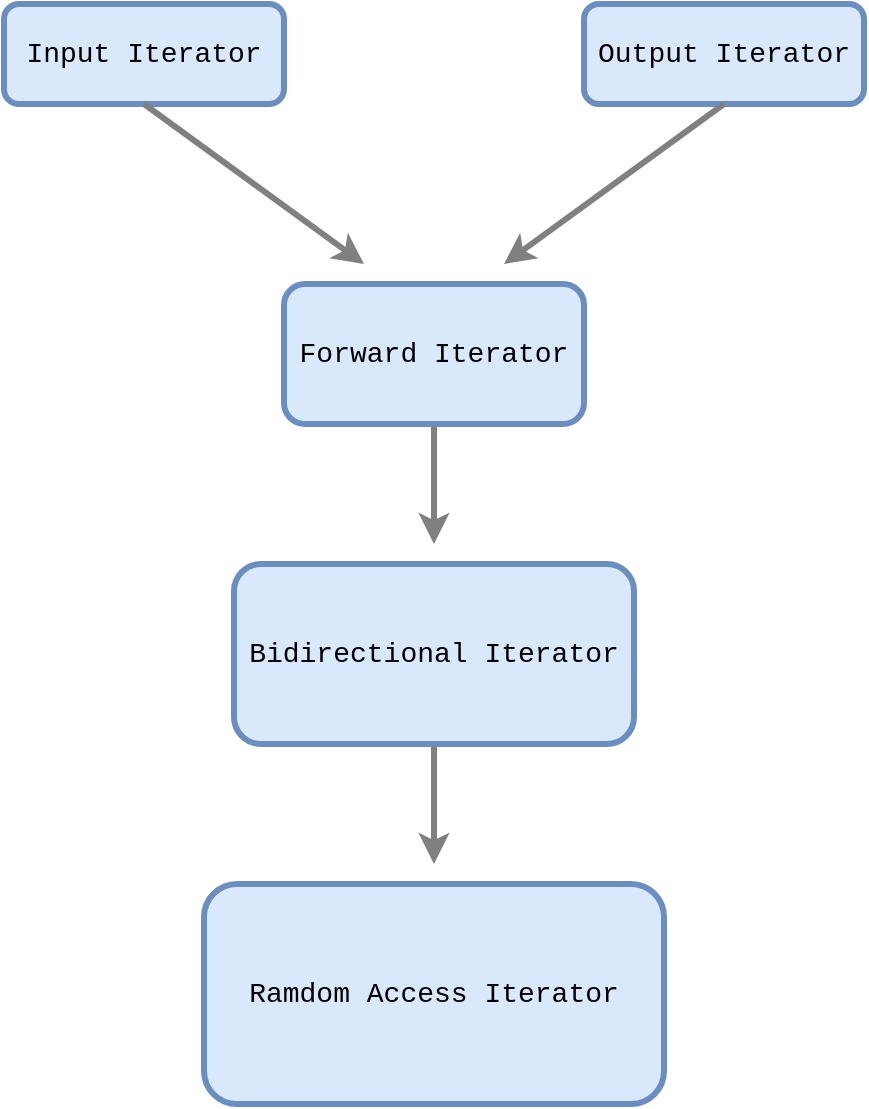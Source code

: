 <mxfile>
    <diagram id="eddkb9hwrbtaabV0Axzk" name="Page-1">
        <mxGraphModel dx="619" dy="596" grid="1" gridSize="10" guides="1" tooltips="1" connect="1" arrows="1" fold="1" page="1" pageScale="1" pageWidth="850" pageHeight="1100" math="0" shadow="0">
            <root>
                <mxCell id="0"/>
                <mxCell id="1" parent="0"/>
                <mxCell id="2" value="&lt;font face=&quot;Courier New&quot; style=&quot;font-size: 14px&quot;&gt;Input Iterator&lt;/font&gt;" style="rounded=1;whiteSpace=wrap;html=1;strokeWidth=3;fillColor=#dae8fc;strokeColor=#6c8ebf;" vertex="1" parent="1">
                    <mxGeometry x="60" y="100" width="140" height="50" as="geometry"/>
                </mxCell>
                <mxCell id="3" value="&lt;font face=&quot;Courier New&quot; style=&quot;font-size: 14px&quot;&gt;Output Iterator&lt;/font&gt;" style="rounded=1;whiteSpace=wrap;html=1;strokeWidth=3;fillColor=#dae8fc;strokeColor=#6c8ebf;" vertex="1" parent="1">
                    <mxGeometry x="350" y="100" width="140" height="50" as="geometry"/>
                </mxCell>
                <mxCell id="9" style="edgeStyle=orthogonalEdgeStyle;rounded=0;orthogonalLoop=1;jettySize=auto;html=1;exitX=0.5;exitY=1;exitDx=0;exitDy=0;strokeColor=#808080;strokeWidth=3;" edge="1" parent="1" source="4">
                    <mxGeometry relative="1" as="geometry">
                        <mxPoint x="275" y="370" as="targetPoint"/>
                    </mxGeometry>
                </mxCell>
                <mxCell id="4" value="&lt;font face=&quot;Courier New&quot; style=&quot;font-size: 14px&quot;&gt;Forward Iterator&lt;/font&gt;" style="rounded=1;whiteSpace=wrap;html=1;strokeWidth=3;fillColor=#dae8fc;strokeColor=#6c8ebf;" vertex="1" parent="1">
                    <mxGeometry x="200" y="240" width="150" height="70" as="geometry"/>
                </mxCell>
                <mxCell id="11" style="edgeStyle=orthogonalEdgeStyle;rounded=0;orthogonalLoop=1;jettySize=auto;html=1;exitX=0.5;exitY=1;exitDx=0;exitDy=0;strokeColor=#808080;strokeWidth=3;" edge="1" parent="1" source="5">
                    <mxGeometry relative="1" as="geometry">
                        <mxPoint x="275" y="530" as="targetPoint"/>
                    </mxGeometry>
                </mxCell>
                <mxCell id="5" value="&lt;font face=&quot;Courier New&quot; style=&quot;font-size: 14px&quot;&gt;Bidirectional Iterator&lt;/font&gt;" style="rounded=1;whiteSpace=wrap;html=1;strokeWidth=3;fillColor=#dae8fc;strokeColor=#6c8ebf;" vertex="1" parent="1">
                    <mxGeometry x="175" y="380" width="200" height="90" as="geometry"/>
                </mxCell>
                <mxCell id="6" value="&lt;font face=&quot;Courier New&quot; style=&quot;font-size: 14px&quot;&gt;Ramdom Access Iterator&lt;/font&gt;" style="rounded=1;whiteSpace=wrap;html=1;strokeWidth=3;fillColor=#dae8fc;strokeColor=#6c8ebf;" vertex="1" parent="1">
                    <mxGeometry x="160" y="540" width="230" height="110" as="geometry"/>
                </mxCell>
                <mxCell id="13" value="" style="endArrow=classic;html=1;strokeColor=#808080;strokeWidth=3;exitX=0.5;exitY=1;exitDx=0;exitDy=0;" edge="1" parent="1" source="2">
                    <mxGeometry width="50" height="50" relative="1" as="geometry">
                        <mxPoint x="100" y="250" as="sourcePoint"/>
                        <mxPoint x="240" y="230" as="targetPoint"/>
                    </mxGeometry>
                </mxCell>
                <mxCell id="14" value="" style="endArrow=classic;html=1;strokeColor=#808080;strokeWidth=3;exitX=0.5;exitY=1;exitDx=0;exitDy=0;" edge="1" parent="1" source="3">
                    <mxGeometry width="50" height="50" relative="1" as="geometry">
                        <mxPoint x="130" y="210" as="sourcePoint"/>
                        <mxPoint x="310" y="230" as="targetPoint"/>
                    </mxGeometry>
                </mxCell>
            </root>
        </mxGraphModel>
    </diagram>
</mxfile>